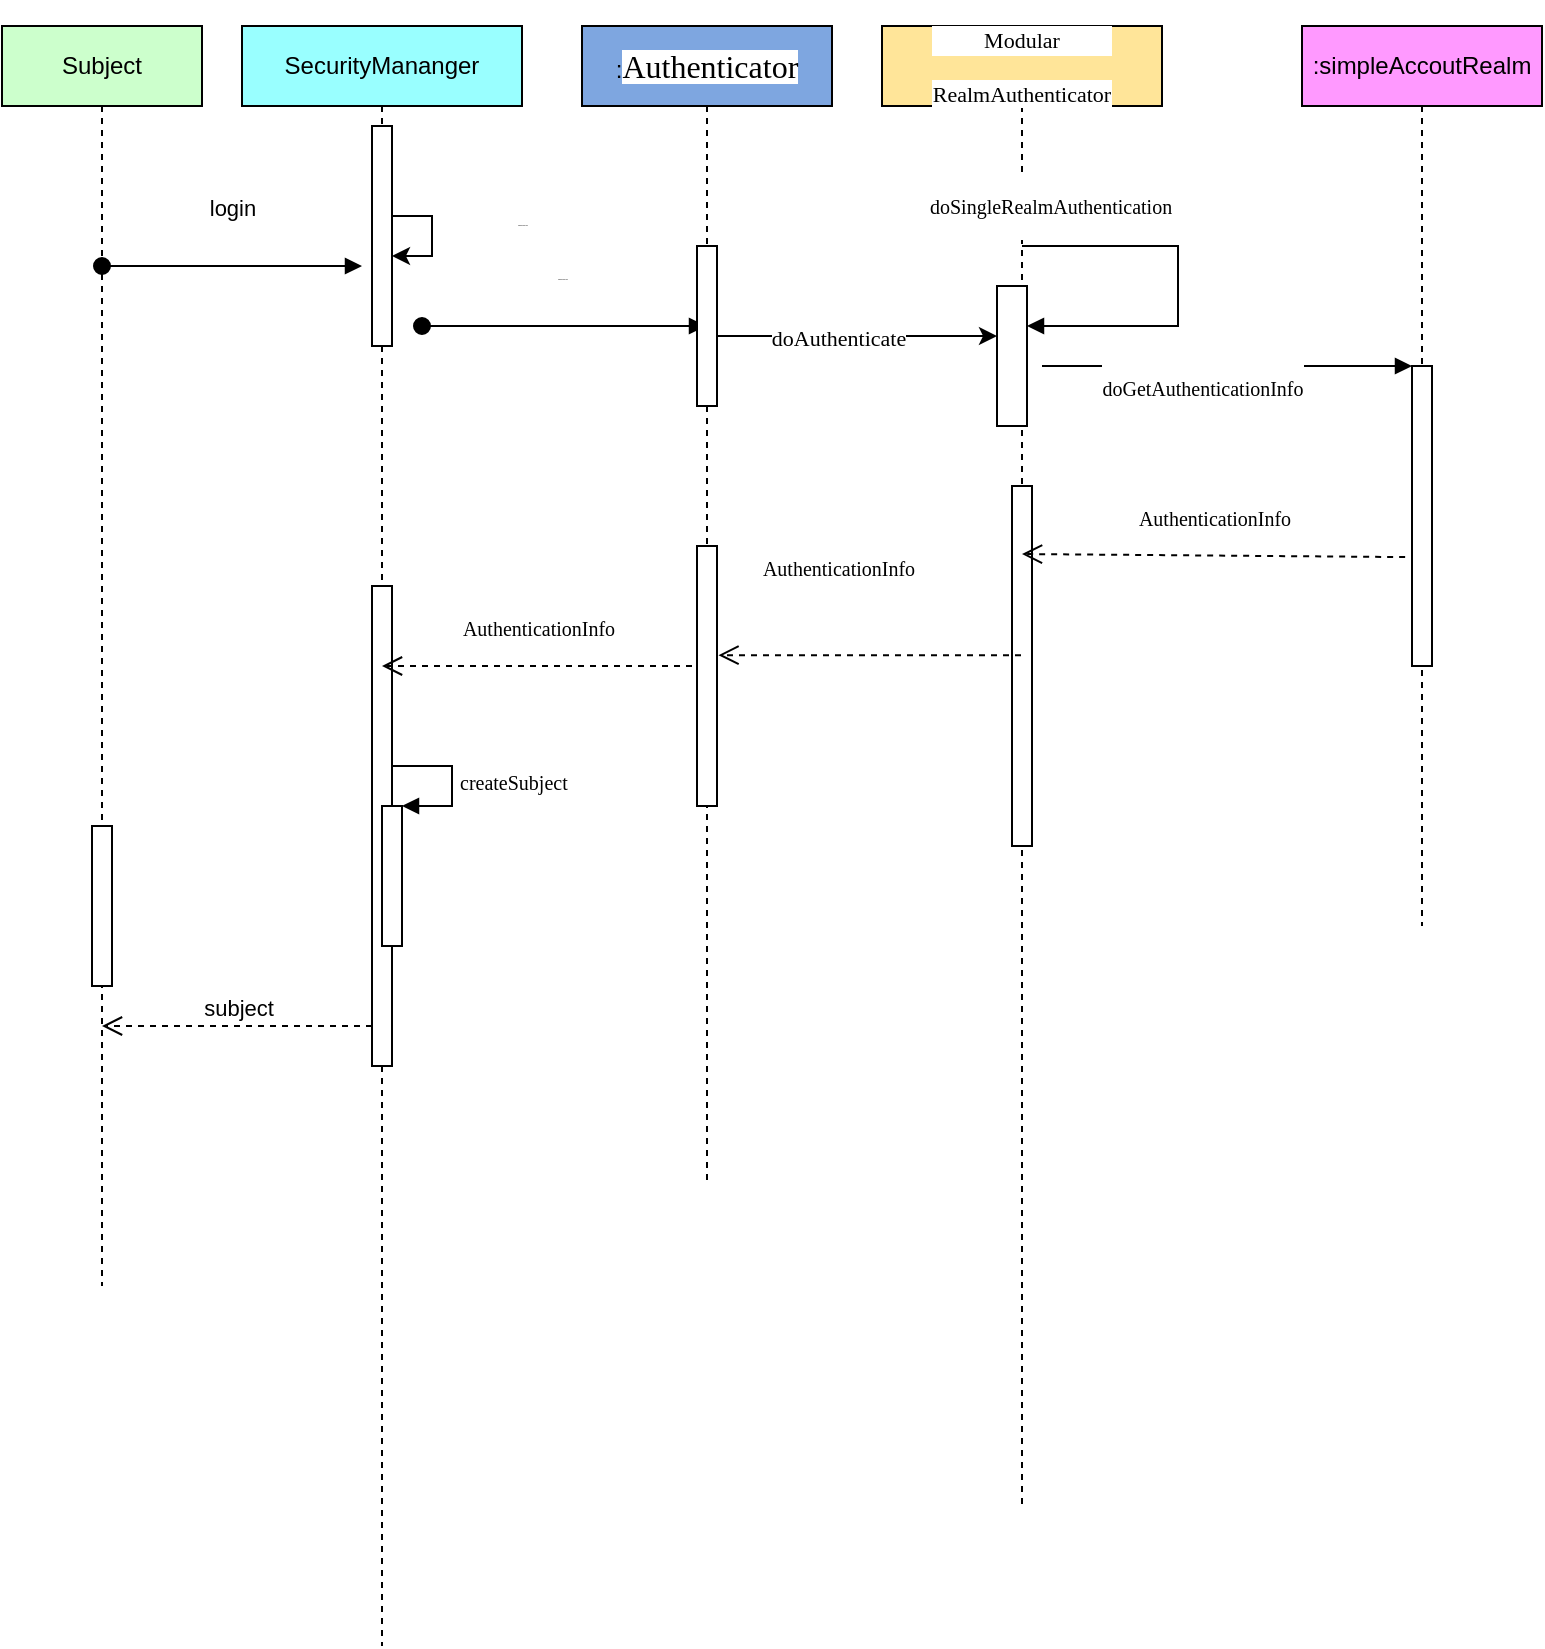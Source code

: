 <mxfile version="15.3.0" type="github">
  <diagram id="kgpKYQtTHZ0yAKxKKP6v" name="Page-1">
    <mxGraphModel dx="467" dy="92.94" grid="0" gridSize="10" guides="1" tooltips="1" connect="1" arrows="1" fold="1" page="0" pageScale="1" pageWidth="850" pageHeight="1100" math="0" shadow="0">
      <root>
        <mxCell id="0" />
        <mxCell id="1" parent="0" />
        <mxCell id="KI45ebXhtf95SyPVIs9m-1" value="Subject" style="shape=umlLifeline;perimeter=lifelinePerimeter;whiteSpace=wrap;html=1;container=1;collapsible=0;recursiveResize=0;outlineConnect=0;fillColor=#CCFFCC;" vertex="1" parent="1">
          <mxGeometry x="30" y="70" width="100" height="630" as="geometry" />
        </mxCell>
        <mxCell id="KI45ebXhtf95SyPVIs9m-64" value="" style="html=1;points=[];perimeter=orthogonalPerimeter;" vertex="1" parent="KI45ebXhtf95SyPVIs9m-1">
          <mxGeometry x="45" y="400" width="10" height="80" as="geometry" />
        </mxCell>
        <mxCell id="KI45ebXhtf95SyPVIs9m-2" value="SecurityMananger" style="shape=umlLifeline;perimeter=lifelinePerimeter;whiteSpace=wrap;html=1;container=1;collapsible=0;recursiveResize=0;outlineConnect=0;fillColor=#99FFFF;" vertex="1" parent="1">
          <mxGeometry x="150" y="70" width="140" height="810" as="geometry" />
        </mxCell>
        <mxCell id="KI45ebXhtf95SyPVIs9m-11" value="" style="html=1;points=[];perimeter=orthogonalPerimeter;" vertex="1" parent="KI45ebXhtf95SyPVIs9m-2">
          <mxGeometry x="65" y="50" width="10" height="110" as="geometry" />
        </mxCell>
        <mxCell id="KI45ebXhtf95SyPVIs9m-14" value="login" style="html=1;verticalAlign=bottom;startArrow=oval;startFill=1;endArrow=block;startSize=8;" edge="1" parent="KI45ebXhtf95SyPVIs9m-2" source="KI45ebXhtf95SyPVIs9m-1">
          <mxGeometry x="-0.024" y="20" width="60" relative="1" as="geometry">
            <mxPoint x="-135" y="120" as="sourcePoint" />
            <mxPoint x="60" y="120" as="targetPoint" />
            <mxPoint x="1" as="offset" />
          </mxGeometry>
        </mxCell>
        <mxCell id="KI45ebXhtf95SyPVIs9m-18" style="edgeStyle=orthogonalEdgeStyle;rounded=0;orthogonalLoop=1;jettySize=auto;html=1;" edge="1" parent="KI45ebXhtf95SyPVIs9m-2" source="KI45ebXhtf95SyPVIs9m-11" target="KI45ebXhtf95SyPVIs9m-11">
          <mxGeometry relative="1" as="geometry">
            <Array as="points">
              <mxPoint x="75" y="140" />
            </Array>
          </mxGeometry>
        </mxCell>
        <mxCell id="KI45ebXhtf95SyPVIs9m-19" value="&lt;pre style=&quot;font-family: &amp;#34;consolas&amp;#34; ; font-size: 1px&quot;&gt;authenticate&lt;/pre&gt;" style="edgeLabel;html=1;align=center;verticalAlign=middle;resizable=0;points=[];" vertex="1" connectable="0" parent="KI45ebXhtf95SyPVIs9m-18">
          <mxGeometry x="-0.22" relative="1" as="geometry">
            <mxPoint x="45" as="offset" />
          </mxGeometry>
        </mxCell>
        <mxCell id="KI45ebXhtf95SyPVIs9m-21" value="&lt;pre style=&quot;font-size: 1px ; font-family: &amp;#34;consolas&amp;#34;&quot;&gt;authenticate&lt;/pre&gt;" style="html=1;verticalAlign=bottom;startArrow=oval;startFill=1;endArrow=block;startSize=8;" edge="1" parent="KI45ebXhtf95SyPVIs9m-2" target="KI45ebXhtf95SyPVIs9m-20">
          <mxGeometry x="-0.022" y="20" width="60" relative="1" as="geometry">
            <mxPoint x="90" y="150" as="sourcePoint" />
            <mxPoint x="290" y="150" as="targetPoint" />
            <mxPoint as="offset" />
          </mxGeometry>
        </mxCell>
        <mxCell id="KI45ebXhtf95SyPVIs9m-55" value="" style="html=1;points=[];perimeter=orthogonalPerimeter;" vertex="1" parent="KI45ebXhtf95SyPVIs9m-2">
          <mxGeometry x="65" y="280" width="10" height="240" as="geometry" />
        </mxCell>
        <mxCell id="KI45ebXhtf95SyPVIs9m-62" value="" style="html=1;points=[];perimeter=orthogonalPerimeter;" vertex="1" parent="KI45ebXhtf95SyPVIs9m-2">
          <mxGeometry x="70" y="390" width="10" height="70" as="geometry" />
        </mxCell>
        <mxCell id="KI45ebXhtf95SyPVIs9m-63" value="&lt;pre style=&quot;font-family: &amp;#34;consolas&amp;#34; ; font-size: 10px&quot;&gt;createSubject&lt;/pre&gt;" style="edgeStyle=orthogonalEdgeStyle;html=1;align=left;spacingLeft=2;endArrow=block;rounded=0;entryX=1;entryY=0;" edge="1" target="KI45ebXhtf95SyPVIs9m-62" parent="KI45ebXhtf95SyPVIs9m-2">
          <mxGeometry relative="1" as="geometry">
            <mxPoint x="75" y="370" as="sourcePoint" />
            <Array as="points">
              <mxPoint x="105" y="370" />
            </Array>
          </mxGeometry>
        </mxCell>
        <mxCell id="KI45ebXhtf95SyPVIs9m-65" value="subject" style="html=1;verticalAlign=bottom;endArrow=open;dashed=1;endSize=8;" edge="1" parent="KI45ebXhtf95SyPVIs9m-2">
          <mxGeometry relative="1" as="geometry">
            <mxPoint x="65" y="500" as="sourcePoint" />
            <mxPoint x="-70" y="500" as="targetPoint" />
          </mxGeometry>
        </mxCell>
        <mxCell id="KI45ebXhtf95SyPVIs9m-20" value=":&lt;span style=&quot;background-color: rgb(255 , 255 , 255) ; font-family: &amp;#34;consolas&amp;#34; ; font-size: 12pt&quot;&gt;Authenticator&lt;/span&gt;" style="shape=umlLifeline;perimeter=lifelinePerimeter;whiteSpace=wrap;html=1;container=1;collapsible=0;recursiveResize=0;outlineConnect=0;fillColor=#7EA6E0;" vertex="1" parent="1">
          <mxGeometry x="320" y="70" width="125" height="580" as="geometry" />
        </mxCell>
        <mxCell id="KI45ebXhtf95SyPVIs9m-23" value="" style="html=1;points=[];perimeter=orthogonalPerimeter;" vertex="1" parent="KI45ebXhtf95SyPVIs9m-20">
          <mxGeometry x="57.5" y="110" width="10" height="80" as="geometry" />
        </mxCell>
        <mxCell id="KI45ebXhtf95SyPVIs9m-52" value="" style="html=1;points=[];perimeter=orthogonalPerimeter;" vertex="1" parent="KI45ebXhtf95SyPVIs9m-20">
          <mxGeometry x="57.5" y="260" width="10" height="130" as="geometry" />
        </mxCell>
        <mxCell id="KI45ebXhtf95SyPVIs9m-22" value="&lt;pre style=&quot;background-color: rgb(255 , 255 , 255) ; font-family: &amp;#34;consolas&amp;#34;&quot;&gt;&lt;font style=&quot;font-size: 11px&quot;&gt;Modular&lt;/font&gt;&lt;/pre&gt;&lt;pre style=&quot;background-color: rgb(255 , 255 , 255) ; font-family: &amp;#34;consolas&amp;#34;&quot;&gt;&lt;font style=&quot;font-size: 11px&quot;&gt;RealmAuthenticator&lt;/font&gt;&lt;/pre&gt;" style="shape=umlLifeline;perimeter=lifelinePerimeter;whiteSpace=wrap;html=1;container=1;collapsible=0;recursiveResize=0;outlineConnect=0;fillColor=#FFE599;" vertex="1" parent="1">
          <mxGeometry x="470" y="70" width="140" height="740" as="geometry" />
        </mxCell>
        <mxCell id="KI45ebXhtf95SyPVIs9m-35" value="" style="html=1;points=[];perimeter=orthogonalPerimeter;" vertex="1" parent="KI45ebXhtf95SyPVIs9m-22">
          <mxGeometry x="57.5" y="130" width="15" height="70" as="geometry" />
        </mxCell>
        <mxCell id="KI45ebXhtf95SyPVIs9m-36" value="&lt;pre style=&quot;font-family: &amp;#34;consolas&amp;#34; ; font-size: 10px&quot;&gt;doSingleRealmAuthentication&lt;/pre&gt;" style="edgeStyle=orthogonalEdgeStyle;html=1;align=left;spacingLeft=2;endArrow=block;rounded=0;" edge="1" parent="KI45ebXhtf95SyPVIs9m-22" source="KI45ebXhtf95SyPVIs9m-22">
          <mxGeometry x="-1" y="54" relative="1" as="geometry">
            <mxPoint x="80.5" y="110" as="sourcePoint" />
            <Array as="points">
              <mxPoint x="148" y="110" />
              <mxPoint x="148" y="150" />
            </Array>
            <mxPoint x="72.5" y="150" as="targetPoint" />
            <mxPoint x="-50" y="34" as="offset" />
          </mxGeometry>
        </mxCell>
        <mxCell id="KI45ebXhtf95SyPVIs9m-50" value="" style="html=1;points=[];perimeter=orthogonalPerimeter;" vertex="1" parent="KI45ebXhtf95SyPVIs9m-22">
          <mxGeometry x="65" y="230" width="10" height="180" as="geometry" />
        </mxCell>
        <mxCell id="KI45ebXhtf95SyPVIs9m-28" value="" style="edgeStyle=orthogonalEdgeStyle;rounded=0;orthogonalLoop=1;jettySize=auto;html=1;" edge="1" parent="1" source="KI45ebXhtf95SyPVIs9m-23" target="KI45ebXhtf95SyPVIs9m-35">
          <mxGeometry relative="1" as="geometry">
            <mxPoint x="530" y="210" as="targetPoint" />
            <Array as="points">
              <mxPoint x="400" y="225" />
              <mxPoint x="400" y="225" />
            </Array>
          </mxGeometry>
        </mxCell>
        <mxCell id="KI45ebXhtf95SyPVIs9m-29" value="&lt;pre style=&quot;font-family: &amp;#34;consolas&amp;#34;&quot;&gt;doAuthenticate&lt;/pre&gt;" style="edgeLabel;html=1;align=center;verticalAlign=middle;resizable=0;points=[];" vertex="1" connectable="0" parent="KI45ebXhtf95SyPVIs9m-28">
          <mxGeometry x="-0.138" y="-1" relative="1" as="geometry">
            <mxPoint as="offset" />
          </mxGeometry>
        </mxCell>
        <mxCell id="KI45ebXhtf95SyPVIs9m-37" value=":simpleAccoutRealm" style="shape=umlLifeline;perimeter=lifelinePerimeter;whiteSpace=wrap;html=1;container=1;collapsible=0;recursiveResize=0;outlineConnect=0;fillColor=#FF99FF;" vertex="1" parent="1">
          <mxGeometry x="680" y="70" width="120" height="450" as="geometry" />
        </mxCell>
        <mxCell id="KI45ebXhtf95SyPVIs9m-47" value="" style="html=1;points=[];perimeter=orthogonalPerimeter;" vertex="1" parent="KI45ebXhtf95SyPVIs9m-37">
          <mxGeometry x="55" y="170" width="10" height="150" as="geometry" />
        </mxCell>
        <mxCell id="KI45ebXhtf95SyPVIs9m-48" value="&lt;pre style=&quot;font-family: &amp;#34;consolas&amp;#34; ; font-size: 10px&quot;&gt;doGetAuthenticationInfo&lt;/pre&gt;" style="html=1;verticalAlign=bottom;endArrow=block;entryX=0;entryY=0;" edge="1" target="KI45ebXhtf95SyPVIs9m-47" parent="1">
          <mxGeometry x="-0.135" y="-30" relative="1" as="geometry">
            <mxPoint x="550" y="240" as="sourcePoint" />
            <mxPoint as="offset" />
          </mxGeometry>
        </mxCell>
        <mxCell id="KI45ebXhtf95SyPVIs9m-49" value="&lt;pre style=&quot;font-family: &amp;#34;consolas&amp;#34; ; font-size: 10px&quot;&gt;AuthenticationInfo&lt;/pre&gt;" style="html=1;verticalAlign=bottom;endArrow=open;dashed=1;endSize=8;exitX=-0.343;exitY=0.637;exitDx=0;exitDy=0;exitPerimeter=0;" edge="1" source="KI45ebXhtf95SyPVIs9m-47" parent="1">
          <mxGeometry relative="1" as="geometry">
            <mxPoint x="540" y="334" as="targetPoint" />
          </mxGeometry>
        </mxCell>
        <mxCell id="KI45ebXhtf95SyPVIs9m-58" value="&lt;pre style=&quot;font-size: 10px ; font-family: &amp;#34;consolas&amp;#34;&quot;&gt;AuthenticationInfo&lt;/pre&gt;" style="html=1;verticalAlign=bottom;endArrow=open;dashed=1;endSize=8;" edge="1" parent="1">
          <mxGeometry relative="1" as="geometry">
            <mxPoint x="375" y="390" as="sourcePoint" />
            <mxPoint x="220" y="390" as="targetPoint" />
          </mxGeometry>
        </mxCell>
        <mxCell id="KI45ebXhtf95SyPVIs9m-57" value="&lt;pre style=&quot;font-size: 10px ; font-family: &amp;#34;consolas&amp;#34;&quot;&gt;AuthenticationInfo&lt;/pre&gt;" style="html=1;verticalAlign=bottom;endArrow=open;dashed=1;endSize=8;entryX=1.074;entryY=0.42;entryDx=0;entryDy=0;entryPerimeter=0;" edge="1" parent="1" source="KI45ebXhtf95SyPVIs9m-22" target="KI45ebXhtf95SyPVIs9m-52">
          <mxGeometry x="0.208" y="-25" relative="1" as="geometry">
            <mxPoint x="437.5" y="349.29" as="sourcePoint" />
            <mxPoint x="357.5" y="349.29" as="targetPoint" />
            <mxPoint as="offset" />
          </mxGeometry>
        </mxCell>
      </root>
    </mxGraphModel>
  </diagram>
</mxfile>
